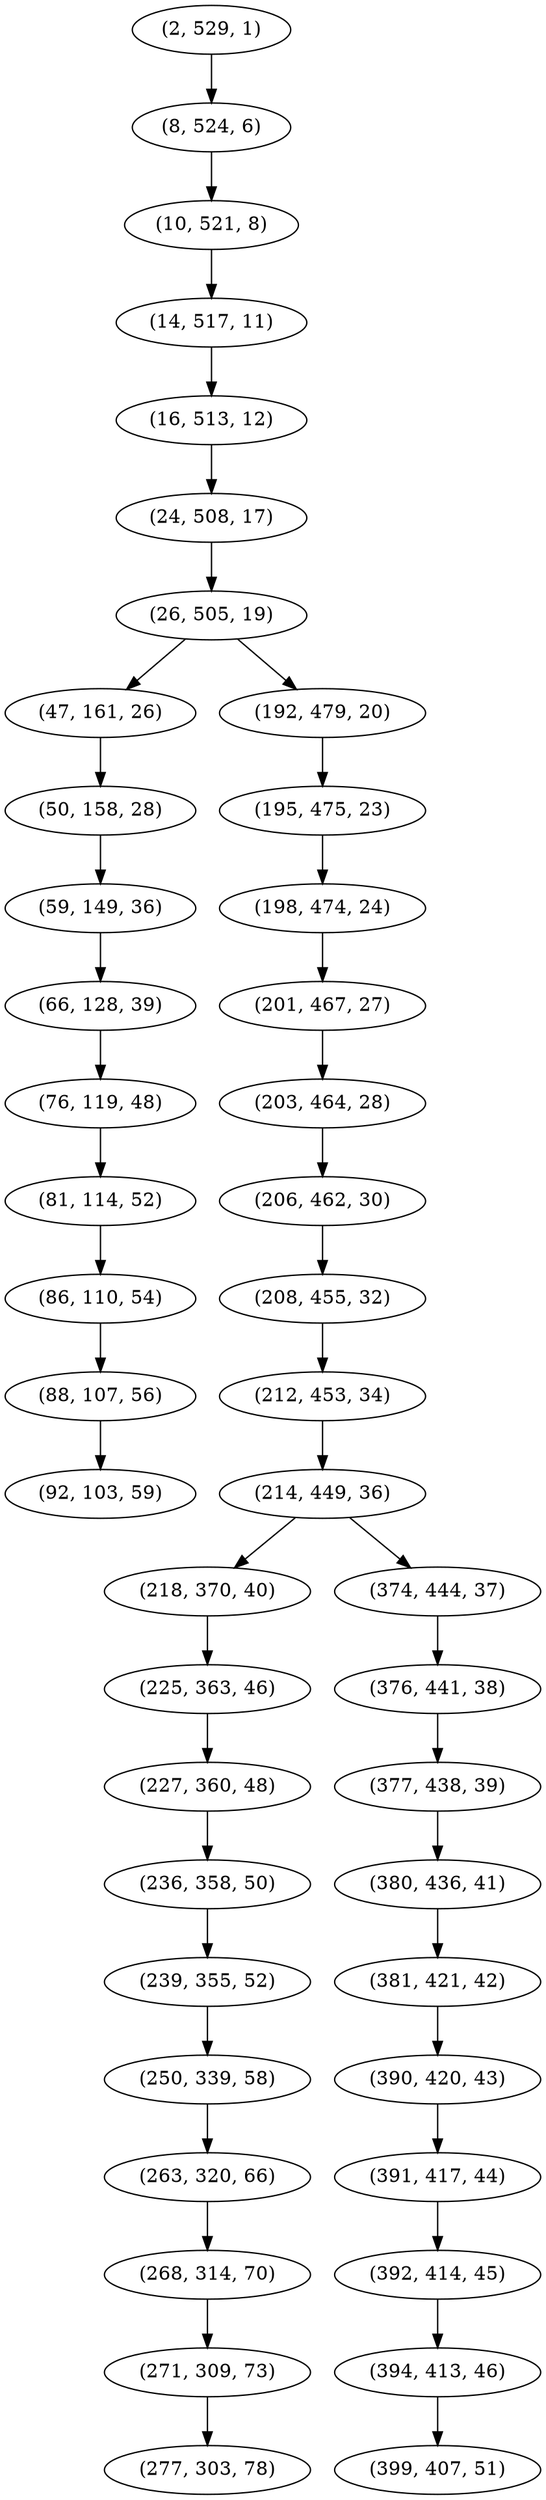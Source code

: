 digraph tree {
    "(2, 529, 1)";
    "(8, 524, 6)";
    "(10, 521, 8)";
    "(14, 517, 11)";
    "(16, 513, 12)";
    "(24, 508, 17)";
    "(26, 505, 19)";
    "(47, 161, 26)";
    "(50, 158, 28)";
    "(59, 149, 36)";
    "(66, 128, 39)";
    "(76, 119, 48)";
    "(81, 114, 52)";
    "(86, 110, 54)";
    "(88, 107, 56)";
    "(92, 103, 59)";
    "(192, 479, 20)";
    "(195, 475, 23)";
    "(198, 474, 24)";
    "(201, 467, 27)";
    "(203, 464, 28)";
    "(206, 462, 30)";
    "(208, 455, 32)";
    "(212, 453, 34)";
    "(214, 449, 36)";
    "(218, 370, 40)";
    "(225, 363, 46)";
    "(227, 360, 48)";
    "(236, 358, 50)";
    "(239, 355, 52)";
    "(250, 339, 58)";
    "(263, 320, 66)";
    "(268, 314, 70)";
    "(271, 309, 73)";
    "(277, 303, 78)";
    "(374, 444, 37)";
    "(376, 441, 38)";
    "(377, 438, 39)";
    "(380, 436, 41)";
    "(381, 421, 42)";
    "(390, 420, 43)";
    "(391, 417, 44)";
    "(392, 414, 45)";
    "(394, 413, 46)";
    "(399, 407, 51)";
    "(2, 529, 1)" -> "(8, 524, 6)";
    "(8, 524, 6)" -> "(10, 521, 8)";
    "(10, 521, 8)" -> "(14, 517, 11)";
    "(14, 517, 11)" -> "(16, 513, 12)";
    "(16, 513, 12)" -> "(24, 508, 17)";
    "(24, 508, 17)" -> "(26, 505, 19)";
    "(26, 505, 19)" -> "(47, 161, 26)";
    "(26, 505, 19)" -> "(192, 479, 20)";
    "(47, 161, 26)" -> "(50, 158, 28)";
    "(50, 158, 28)" -> "(59, 149, 36)";
    "(59, 149, 36)" -> "(66, 128, 39)";
    "(66, 128, 39)" -> "(76, 119, 48)";
    "(76, 119, 48)" -> "(81, 114, 52)";
    "(81, 114, 52)" -> "(86, 110, 54)";
    "(86, 110, 54)" -> "(88, 107, 56)";
    "(88, 107, 56)" -> "(92, 103, 59)";
    "(192, 479, 20)" -> "(195, 475, 23)";
    "(195, 475, 23)" -> "(198, 474, 24)";
    "(198, 474, 24)" -> "(201, 467, 27)";
    "(201, 467, 27)" -> "(203, 464, 28)";
    "(203, 464, 28)" -> "(206, 462, 30)";
    "(206, 462, 30)" -> "(208, 455, 32)";
    "(208, 455, 32)" -> "(212, 453, 34)";
    "(212, 453, 34)" -> "(214, 449, 36)";
    "(214, 449, 36)" -> "(218, 370, 40)";
    "(214, 449, 36)" -> "(374, 444, 37)";
    "(218, 370, 40)" -> "(225, 363, 46)";
    "(225, 363, 46)" -> "(227, 360, 48)";
    "(227, 360, 48)" -> "(236, 358, 50)";
    "(236, 358, 50)" -> "(239, 355, 52)";
    "(239, 355, 52)" -> "(250, 339, 58)";
    "(250, 339, 58)" -> "(263, 320, 66)";
    "(263, 320, 66)" -> "(268, 314, 70)";
    "(268, 314, 70)" -> "(271, 309, 73)";
    "(271, 309, 73)" -> "(277, 303, 78)";
    "(374, 444, 37)" -> "(376, 441, 38)";
    "(376, 441, 38)" -> "(377, 438, 39)";
    "(377, 438, 39)" -> "(380, 436, 41)";
    "(380, 436, 41)" -> "(381, 421, 42)";
    "(381, 421, 42)" -> "(390, 420, 43)";
    "(390, 420, 43)" -> "(391, 417, 44)";
    "(391, 417, 44)" -> "(392, 414, 45)";
    "(392, 414, 45)" -> "(394, 413, 46)";
    "(394, 413, 46)" -> "(399, 407, 51)";
}
